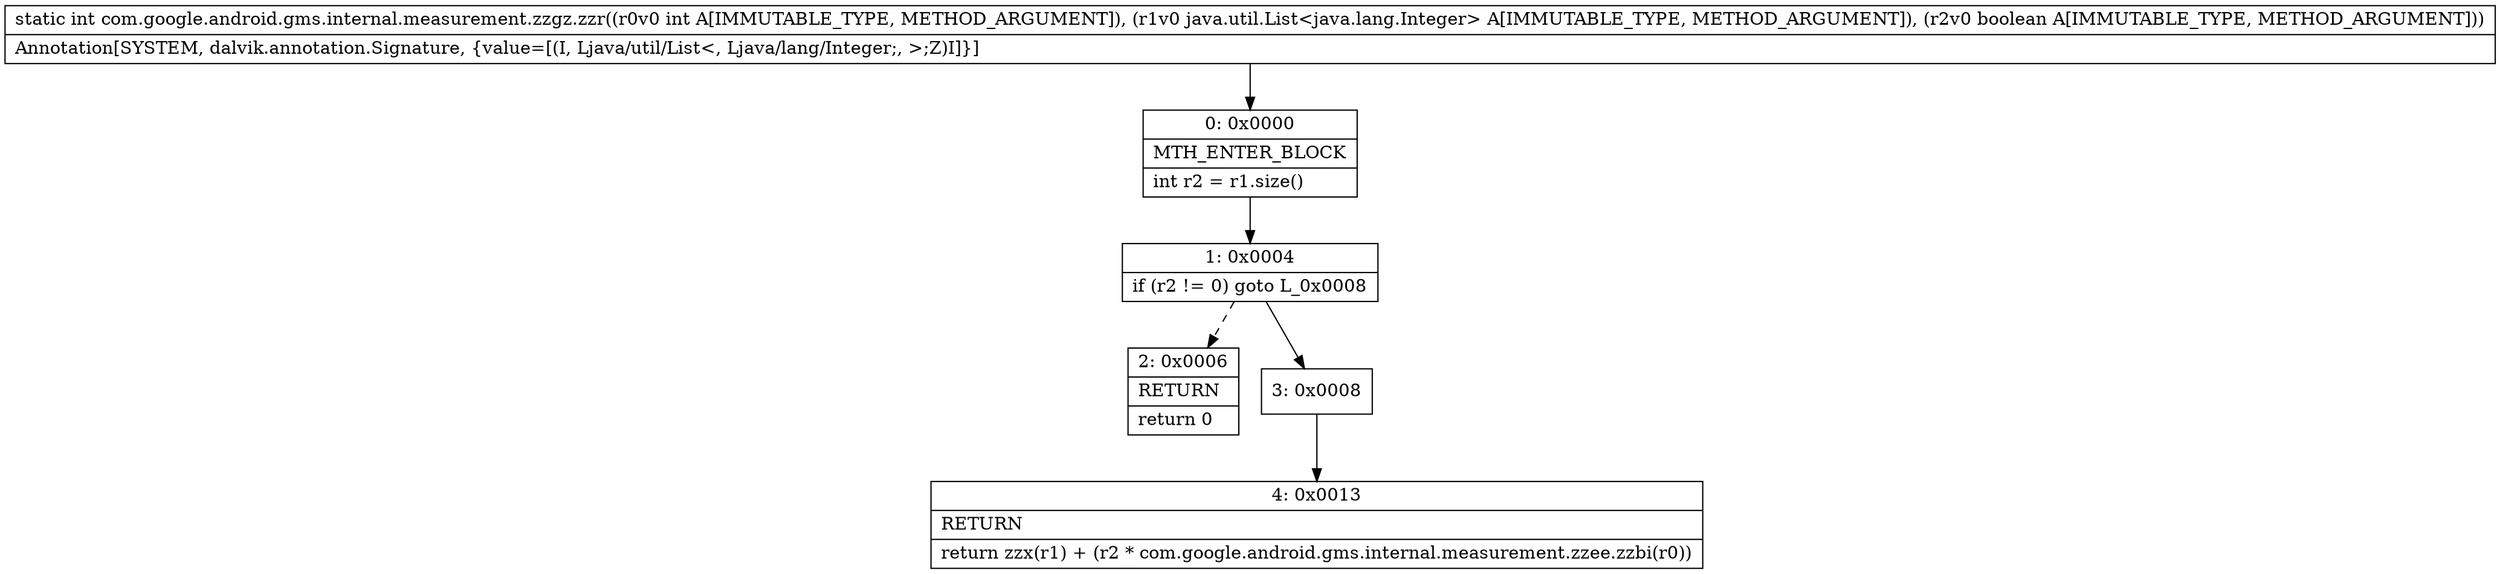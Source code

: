 digraph "CFG forcom.google.android.gms.internal.measurement.zzgz.zzr(ILjava\/util\/List;Z)I" {
Node_0 [shape=record,label="{0\:\ 0x0000|MTH_ENTER_BLOCK\l|int r2 = r1.size()\l}"];
Node_1 [shape=record,label="{1\:\ 0x0004|if (r2 != 0) goto L_0x0008\l}"];
Node_2 [shape=record,label="{2\:\ 0x0006|RETURN\l|return 0\l}"];
Node_3 [shape=record,label="{3\:\ 0x0008}"];
Node_4 [shape=record,label="{4\:\ 0x0013|RETURN\l|return zzx(r1) + (r2 * com.google.android.gms.internal.measurement.zzee.zzbi(r0))\l}"];
MethodNode[shape=record,label="{static int com.google.android.gms.internal.measurement.zzgz.zzr((r0v0 int A[IMMUTABLE_TYPE, METHOD_ARGUMENT]), (r1v0 java.util.List\<java.lang.Integer\> A[IMMUTABLE_TYPE, METHOD_ARGUMENT]), (r2v0 boolean A[IMMUTABLE_TYPE, METHOD_ARGUMENT]))  | Annotation[SYSTEM, dalvik.annotation.Signature, \{value=[(I, Ljava\/util\/List\<, Ljava\/lang\/Integer;, \>;Z)I]\}]\l}"];
MethodNode -> Node_0;
Node_0 -> Node_1;
Node_1 -> Node_2[style=dashed];
Node_1 -> Node_3;
Node_3 -> Node_4;
}

